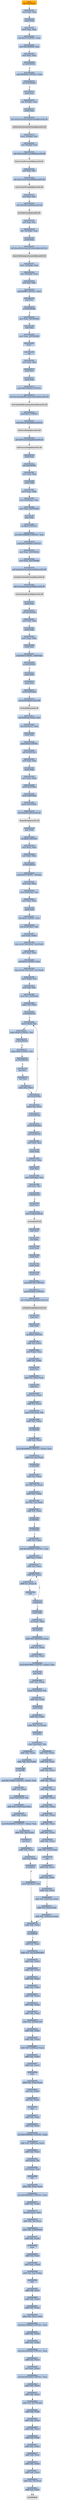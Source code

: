 digraph G {
node[shape=rectangle,style=filled,fillcolor=lightsteelblue,color=lightsteelblue]
bgcolor="transparent"
a0x01002509call_0x010021fc[label="start\ncall 0x010021fc",color="lightgrey",fillcolor="orange"];
a0x010021fcmovl_edi_edi[label="0x010021fc\nmovl %edi, %edi"];
a0x010021fepushl_ebp[label="0x010021fe\npushl %ebp"];
a0x010021ffmovl_esp_ebp[label="0x010021ff\nmovl %esp, %ebp"];
a0x01002201subl_0x10UINT8_esp[label="0x01002201\nsubl $0x10<UINT8>, %esp"];
a0x01002204movl_0x01004064_eax[label="0x01002204\nmovl 0x01004064, %eax"];
a0x01002209testl_eax_eax[label="0x01002209\ntestl %eax, %eax"];
a0x0100220bje_0x01002214[label="0x0100220b\nje 0x01002214"];
a0x0100220dcmpl_0xbb40UINT32_eax[label="0x0100220d\ncmpl $0xbb40<UINT32>, %eax"];
a0x01002212jne_0x01002260[label="0x01002212\njne 0x01002260"];
a0x01002214pushl_esi[label="0x01002214\npushl %esi"];
a0x01002215leal__8ebp__eax[label="0x01002215\nleal -8(%ebp), %eax"];
a0x01002218pushl_eax[label="0x01002218\npushl %eax"];
a0x01002219call_GetSystemTimeAsFileTime_kernel32_dll[label="0x01002219\ncall GetSystemTimeAsFileTime@kernel32.dll"];
GetSystemTimeAsFileTime_kernel32_dll[label="GetSystemTimeAsFileTime@kernel32.dll",color="lightgrey",fillcolor="lightgrey"];
a0x0100221fmovl__4ebp__esi[label="0x0100221f\nmovl -4(%ebp), %esi"];
a0x01002222xorl__8ebp__esi[label="0x01002222\nxorl -8(%ebp), %esi"];
a0x01002225call_GetCurrentProcessId_kernel32_dll[label="0x01002225\ncall GetCurrentProcessId@kernel32.dll"];
GetCurrentProcessId_kernel32_dll[label="GetCurrentProcessId@kernel32.dll",color="lightgrey",fillcolor="lightgrey"];
a0x0100222bxorl_eax_esi[label="0x0100222b\nxorl %eax, %esi"];
a0x0100222dcall_GetCurrentThreadId_kernel32_dll[label="0x0100222d\ncall GetCurrentThreadId@kernel32.dll"];
GetCurrentThreadId_kernel32_dll[label="GetCurrentThreadId@kernel32.dll",color="lightgrey",fillcolor="lightgrey"];
a0x01002233xorl_eax_esi[label="0x01002233\nxorl %eax, %esi"];
a0x01002235call_GetTickCount_kernel32_dll[label="0x01002235\ncall GetTickCount@kernel32.dll"];
GetTickCount_kernel32_dll[label="GetTickCount@kernel32.dll",color="lightgrey",fillcolor="lightgrey"];
a0x0100223bxorl_eax_esi[label="0x0100223b\nxorl %eax, %esi"];
a0x0100223dleal__16ebp__eax[label="0x0100223d\nleal -16(%ebp), %eax"];
a0x01002240pushl_eax[label="0x01002240\npushl %eax"];
a0x01002241call_QueryPerformanceCounter_kernel32_dll[label="0x01002241\ncall QueryPerformanceCounter@kernel32.dll"];
QueryPerformanceCounter_kernel32_dll[label="QueryPerformanceCounter@kernel32.dll",color="lightgrey",fillcolor="lightgrey"];
a0x01002247movl__12ebp__eax[label="0x01002247\nmovl -12(%ebp), %eax"];
a0x0100224axorl__16ebp__eax[label="0x0100224a\nxorl -16(%ebp), %eax"];
a0x0100224dxorl_esi_eax[label="0x0100224d\nxorl %esi, %eax"];
a0x0100224fandl_0xffffUINT32_eax[label="0x0100224f\nandl $0xffff<UINT32>, %eax"];
a0x01002254popl_esi[label="0x01002254\npopl %esi"];
a0x01002255je_0x01002adb[label="0x01002255\nje 0x01002adb"];
a0x0100225bmovl_eax_0x01004064[label="0x0100225b\nmovl %eax, 0x01004064"];
a0x01002260notl_eax[label="0x01002260\nnotl %eax"];
a0x01002262movl_eax_0x010040b0[label="0x01002262\nmovl %eax, 0x010040b0"];
a0x01002267leave_[label="0x01002267\nleave "];
a0x01002268ret[label="0x01002268\nret"];
a0x0100250emovl_edi_edi[label="0x0100250e\nmovl %edi, %edi"];
a0x01002510pushl_esi[label="0x01002510\npushl %esi"];
a0x01002511pushl_edi[label="0x01002511\npushl %edi"];
a0x01002512pushl_0x1002ea2UINT32[label="0x01002512\npushl $0x1002ea2<UINT32>"];
a0x01002517call_SetUnhandledExceptionFilter_kernel32_dll[label="0x01002517\ncall SetUnhandledExceptionFilter@kernel32.dll"];
SetUnhandledExceptionFilter_kernel32_dll[label="SetUnhandledExceptionFilter@kernel32.dll",color="lightgrey",fillcolor="lightgrey"];
a0x0100251dpushl_0x1UINT8[label="0x0100251d\npushl $0x1<UINT8>"];
a0x0100251fcall_SetErrorMode_kernel32_dll[label="0x0100251f\ncall SetErrorMode@kernel32.dll"];
SetErrorMode_kernel32_dll[label="SetErrorMode@kernel32.dll",color="lightgrey",fillcolor="lightgrey"];
a0x01002525call_GetProcessHeap_kernel32_dll[label="0x01002525\ncall GetProcessHeap@kernel32.dll"];
GetProcessHeap_kernel32_dll[label="GetProcessHeap@kernel32.dll",color="lightgrey",fillcolor="lightgrey"];
a0x0100252bpushl_eax[label="0x0100252b\npushl %eax"];
a0x0100252ccall_0x01001f92[label="0x0100252c\ncall 0x01001f92"];
a0x01001f92movl_edi_edi[label="0x01001f92\nmovl %edi, %edi"];
a0x01001f94pushl_ebp[label="0x01001f94\npushl %ebp"];
a0x01001f95movl_esp_ebp[label="0x01001f95\nmovl %esp, %ebp"];
a0x01001f97movl_0x8ebp__eax[label="0x01001f97\nmovl 0x8(%ebp), %eax"];
a0x01001f9amovl_eax_0x0100405c[label="0x01001f9a\nmovl %eax, 0x0100405c"];
a0x01001f9fpopl_ebp[label="0x01001f9f\npopl %ebp"];
a0x01001fa0ret_0x4UINT16[label="0x01001fa0\nret $0x4<UINT16>"];
a0x01002531movl_0x1004068UINT32_eax[label="0x01002531\nmovl $0x1004068<UINT32>, %eax"];
a0x01002536pushl_0x1004040UINT32[label="0x01002536\npushl $0x1004040<UINT32>"];
a0x0100253bmovl_eax_0x0100406c[label="0x0100253b\nmovl %eax, 0x0100406c"];
a0x01002540movl_eax_0x01004068[label="0x01002540\nmovl %eax, 0x01004068"];
a0x01002545call_InitializeCriticalSection_kernel32_dll[label="0x01002545\ncall InitializeCriticalSection@kernel32.dll"];
InitializeCriticalSection_kernel32_dll[label="InitializeCriticalSection@kernel32.dll",color="lightgrey",fillcolor="lightgrey"];
a0x0100254bcall_GetCommandLineW_kernel32_dll[label="0x0100254b\ncall GetCommandLineW@kernel32.dll"];
GetCommandLineW_kernel32_dll[label="GetCommandLineW@kernel32.dll",color="lightgrey",fillcolor="lightgrey"];
a0x01002551pushl_eax[label="0x01002551\npushl %eax"];
a0x01002552call_0x010022b1[label="0x01002552\ncall 0x010022b1"];
a0x010022b1movl_edi_edi[label="0x010022b1\nmovl %edi, %edi"];
a0x010022b3pushl_ebp[label="0x010022b3\npushl %ebp"];
a0x010022b4movl_esp_ebp[label="0x010022b4\nmovl %esp, %ebp"];
a0x010022b6pushl_ecx[label="0x010022b6\npushl %ecx"];
a0x010022b7cmpl_0x0UINT8_0x8ebp_[label="0x010022b7\ncmpl $0x0<UINT8>, 0x8(%ebp)"];
a0x010022bbje_0x01002a56[label="0x010022bb\nje 0x01002a56"];
a0x010022c1pushl_ebx[label="0x010022c1\npushl %ebx"];
a0x010022c2pushl_esi[label="0x010022c2\npushl %esi"];
a0x010022c3pushl_0x8ebp_[label="0x010022c3\npushl 0x8(%ebp)"];
a0x010022c6call_lstrlenW_kernel32_dll[label="0x010022c6\ncall lstrlenW@kernel32.dll"];
lstrlenW_kernel32_dll[label="lstrlenW@kernel32.dll",color="lightgrey",fillcolor="lightgrey"];
a0x010022ccleal_0x2eaxeax__esi[label="0x010022cc\nleal 0x2(%eax,%eax), %esi"];
a0x010022d0leal_0x24esi__eax[label="0x010022d0\nleal 0x24(%esi), %eax"];
a0x010022d3pushl_eax[label="0x010022d3\npushl %eax"];
a0x010022d4pushl_0x8UINT8[label="0x010022d4\npushl $0x8<UINT8>"];
a0x010022d6call_0x010012b1[label="0x010022d6\ncall 0x010012b1"];
a0x010012b1movl_edi_edi[label="0x010012b1\nmovl %edi, %edi"];
a0x010012b3pushl_ebp[label="0x010012b3\npushl %ebp"];
a0x010012b4movl_esp_ebp[label="0x010012b4\nmovl %esp, %ebp"];
a0x010012b6pushl_0xcebp_[label="0x010012b6\npushl 0xc(%ebp)"];
a0x010012b9pushl_0x8ebp_[label="0x010012b9\npushl 0x8(%ebp)"];
a0x010012bcpushl_0x0100405c[label="0x010012bc\npushl 0x0100405c"];
a0x010012c2call_HeapAlloc_kernel32_dll[label="0x010012c2\ncall HeapAlloc@kernel32.dll"];
HeapAlloc_kernel32_dll[label="HeapAlloc@kernel32.dll",color="lightgrey",fillcolor="lightgrey"];
a0x010012c8popl_ebp[label="0x010012c8\npopl %ebp"];
a0x010012c9ret_0x8UINT16[label="0x010012c9\nret $0x8<UINT16>"];
a0x010022dbmovl_eax_ebx[label="0x010022db\nmovl %eax, %ebx"];
a0x010022ddtestl_ebx_ebx[label="0x010022dd\ntestl %ebx, %ebx"];
a0x010022dfje_0x010023c1[label="0x010022df\nje 0x010023c1"];
a0x010022e5andl_0x0UINT8__4ebp_[label="0x010022e5\nandl $0x0<UINT8>, -4(%ebp)"];
a0x010022e9movl_esi_ecx[label="0x010022e9\nmovl %esi, %ecx"];
a0x010022ebmovl_0x8ebp__esi[label="0x010022eb\nmovl 0x8(%ebp), %esi"];
a0x010022eemovl_ecx_eax[label="0x010022ee\nmovl %ecx, %eax"];
a0x010022f0pushl_edi[label="0x010022f0\npushl %edi"];
a0x010022f1shrl_0x2UINT8_ecx[label="0x010022f1\nshrl $0x2<UINT8>, %ecx"];
a0x010022f4leal_0x24ebx__edi[label="0x010022f4\nleal 0x24(%ebx), %edi"];
a0x010022f7movl_edi_ebx_[label="0x010022f7\nmovl %edi, (%ebx)"];
a0x010022f9repz_movsl_ds_esi__es_edi_[label="0x010022f9\nrepz movsl %ds:(%esi), %es:(%edi)"];
a0x010022fbmovl_eax_ecx[label="0x010022fb\nmovl %eax, %ecx"];
a0x010022fdandl_0x3UINT8_ecx[label="0x010022fd\nandl $0x3<UINT8>, %ecx"];
a0x01002300repz_movsb_ds_esi__es_edi_[label="0x01002300\nrepz movsb %ds:(%esi), %es:(%edi)"];
a0x01002302movl_ebx__esi[label="0x01002302\nmovl (%ebx), %esi"];
a0x01002304xorl_edi_edi[label="0x01002304\nxorl %edi, %edi"];
a0x01002306movl_esi_0x4ebx_[label="0x01002306\nmovl %esi, 0x4(%ebx)"];
a0x01002309cmpw_di_esi_[label="0x01002309\ncmpw %di, (%esi)"];
a0x0100230cje_0x0100232e[label="0x0100230c\nje 0x0100232e"];
a0x0100230emovw_esi__ax[label="0x0100230e\nmovw (%esi), %ax"];
a0x01002311cmpw_0x20UINT8_ax[label="0x01002311\ncmpw $0x20<UINT8>, %ax"];
a0x01002315je_0x01002324[label="0x01002315\nje 0x01002324"];
a0x01002317cmpw_0x9UINT8_ax[label="0x01002317\ncmpw $0x9<UINT8>, %ax"];
a0x0100231bje_0x01002324[label="0x0100231b\nje 0x01002324"];
a0x0100231dincl_esi[label="0x0100231d\nincl %esi"];
a0x0100231eincl_esi[label="0x0100231e\nincl %esi"];
a0x0100231fcmpw_di_esi_[label="0x0100231f\ncmpw %di, (%esi)"];
a0x01002322jne_0x0100230e[label="0x01002322\njne 0x0100230e"];
a0x01002324cmpw_di_esi_[label="0x01002324\ncmpw %di, (%esi)"];
a0x01002327je_0x0100232e[label="0x01002327\nje 0x0100232e"];
a0x0100232epushl_0x4ebx_[label="0x0100232e\npushl 0x4(%ebx)"];
a0x01002331call_0x010014f2[label="0x01002331\ncall 0x010014f2"];
a0x010014f2movl_edi_edi[label="0x010014f2\nmovl %edi, %edi"];
a0x010014f4pushl_ebp[label="0x010014f4\npushl %ebp"];
a0x010014f5movl_esp_ebp[label="0x010014f5\nmovl %esp, %ebp"];
a0x010014f7pushl_esi[label="0x010014f7\npushl %esi"];
a0x010014f8movl_0x8ebp__esi[label="0x010014f8\nmovl 0x8(%ebp), %esi"];
a0x010014fbtestl_esi_esi[label="0x010014fb\ntestl %esi, %esi"];
a0x010014fdje_0x0100151c[label="0x010014fd\nje 0x0100151c"];
a0x010014ffpushl_esi[label="0x010014ff\npushl %esi"];
a0x01001500call_wcslen_ntdll_dll[label="0x01001500\ncall wcslen@ntdll.dll"];
wcslen_ntdll_dll[label="wcslen@ntdll.dll",color="lightgrey",fillcolor="lightgrey"];
a0x01001506popl_ecx[label="0x01001506\npopl %ecx"];
a0x01001507incl_eax[label="0x01001507\nincl %eax"];
a0x01001508pushl_eax[label="0x01001508\npushl %eax"];
a0x01001509pushl_esi[label="0x01001509\npushl %esi"];
a0x0100150apushl_eax[label="0x0100150a\npushl %eax"];
a0x0100150bpushl_esi[label="0x0100150b\npushl %esi"];
a0x0100150cpushl_0x100UINT32[label="0x0100150c\npushl $0x100<UINT32>"];
a0x01001511pushl_0x400UINT32[label="0x01001511\npushl $0x400<UINT32>"];
a0x01001516call_LCMapStringW_kernel32_dll[label="0x01001516\ncall LCMapStringW@kernel32.dll"];
LCMapStringW_kernel32_dll[label="LCMapStringW@kernel32.dll",color="lightgrey",fillcolor="lightgrey"];
a0x0100151cpopl_esi[label="0x0100151c\npopl %esi"];
a0x0100151dpopl_ebp[label="0x0100151d\npopl %ebp"];
a0x0100151eret_0x4UINT16[label="0x0100151e\nret $0x4<UINT16>"];
a0x000b538aaddb_al_eax_[label="0x000b538a\naddb %al, (%eax)"];
a0x000b538cxorl_eax__eax[label="0x000b538c\nxorl (%eax), %eax"];
a0x000b538eaddb_al_eax_[label="0x000b538e\naddb %al, (%eax)"];
a0x000b5390pushl_es[label="0x000b5390\npushl %es"];
a0x000b5391addb_cl_eaxeax_[label="0x000b5391\naddb %cl, (%eax,%eax)"];
a0x000b5394popl_es[label="0x000b5394\npopl %es"];
a0x000b5395addl_ecx_eax_[label="0x000b5395\naddl %ecx, (%eax)"];
a0x000b5397addb_cl_ecx_[label="0x000b5397\naddb %cl, (%ecx)"];
a0x000b539aoutsb_ds_esi__dx[label="0x000b539a\noutsb %ds:(%esi), %dx"];
a0x000b539baddb_dh_ebx_[label="0x000b539b\naddb %dh, (%ebx)"];
a0x000b539ejne_0xb53a0[label="0x000b539e\njne 0xb53a0"];
a0x000b53a0addb_ah_esi_[label="0x000b53a0\naddb %ah, (%esi)"];
a0x000b53a4imull_0x690063UINT32_eax__eax[label="0x000b53a4\nimull $0x690063<UINT32>, (%eax), %eax"];
a0x000b53aaaddb_ch_gs_esi_[label="0x000b53aa\naddb %ch, %gs:(%esi)"];
a0x000b53aeje_0xb53b0[label="0x000b53ae\nje 0xb53b0"];
a0x000b53b0andb_al_eax_[label="0x000b53b0\nandb %al, (%eax)"];
a0x000b53b2insl_dx_es_edi_[label="0x000b53b2\ninsl %dx, %es:(%edi)"];
a0x000b53b3addb_ah_ebp_[label="0x000b53b3\naddb %ah, (%ebp)"];
a0x000b53b6insl_dx_es_edi_[label="0x000b53b6\ninsl %dx, %es:(%edi)"];
a0x000b53b7addb_ch_edi_[label="0x000b53b7\naddb %ch, (%edi)"];
a0x000b53bajb_0xb53bc[label="0x000b53ba\njb 0xb53bc"];
a0x000b53bcjns_0xb53be[label="0x000b53bc\njns 0xb53be"];
a0x000b53beaddb_al_eax_[label="0x000b53be\naddb %al, (%eax)"];
a0x000b53c0addl_0xd000600UINT32_eax[label="0x000b53c0\naddl $0xd000600<UINT32>, %eax"];
a0x000b53c5addl_ecx_eax_[label="0x000b53c5\naddl %ecx, (%eax)"];
a0x000b53c7addb_al_eax_[label="0x000b53c7\naddb %al, (%eax)"];
a0x000b53c9addb_al_eax_[label="0x000b53c9\naddb %al, (%eax)"];
a0x000b53cbaddb_cl_esp8_[label="0x000b53cb\naddb %cl, (%esp,,8)"];
a0x000b53cecltd_[label="0x000b53ce\ncltd "];
a0x000b53cfja_0xb53c9[label="0x000b53cf\nja 0xb53c9"];
a0x000b53d1pushl_ebx[label="0x000b53d1\npushl %ebx"];
a0x000b53d2orl_eax__eax[label="0x000b53d2\norl (%eax), %eax"];
a0x000b53d4call_0xb5fcb[label="0x000b53d4\ncall 0xb5fcb"];
a0x000b5fcbaddb_bl_0x6ceaxeax_[label="0x000b5fcb\naddb %bl, 0x6c(%eax,%eax)"];
a0x000b5fcfaddb_ch_edi_[label="0x000b5fcf\naddb %ch, (%edi)"];
a0x000b5fd2addb_ah_edi_[label="0x000b5fd2\naddb %ah, (%edi)"];
a0x000b5fd6imull_0x67006eUINT32_eax__eax[label="0x000b5fd6\nimull $0x67006e<UINT32>, (%eax), %eax"];
a0x000b5fdcpopl_edi[label="0x000b5fdc\npopl %edi"];
a0x000b5fddaddb_ah_ebp_[label="0x000b5fdd\naddb %ah, (%ebp)"];
a0x000b5fe0outsb_ds_esi__dx[label="0x000b5fe0\noutsb %ds:(%esi), %dx"];
a0x000b5fe1addb_bl_edi_[label="0x000b5fe1\naddb %bl, (%edi)"];
a0x000b5fe4pushl_ebp[label="0x000b5fe4\npushl %ebp"];
a0x000b5fe5addb_dl_ebx_[label="0x000b5fe5\naddb %dl, (%ebx)"];
a0x000b5fe8addb_dh_cs_eax_[label="0x000b5fe8\naddb %dh, %cs:(%eax)"];
a0x000b5fecjb_0xb5fee[label="0x000b5fec\njb 0xb5fee"];
a0x000b5feeoutsl_ds_esi__dx[label="0x000b5fee\noutsl %ds:(%esi), %dx"];
a0x000b5fefaddb_dh_eax_[label="0x000b5fef\naddb %dh, (%eax)"];
a0x000b5ff2addb_dh_gs_edx_[label="0x000b5ff2\naddb %dh, %gs:(%edx)"];
a0x000b5ff6je_0xb5ff8[label="0x000b5ff6\nje 0xb5ff8"];
a0x000b5ff8imull_0x730065UINT32_eax__eax[label="0x000b5ff8\nimull $0x730065<UINT32>, (%eax), %eax"];
a0x000b5ffeaddb_al_eax_[label="0x000b5ffe\naddb %al, (%eax)"];
a0x000b6000outsb_ds_esi__dx[label="0x000b6000\noutsb %ds:(%esi), %dx"];
a0x000b6001addb_dh_0x42eaxeax_[label="0x000b6001\naddb %dh, 0x42(%eax,%eax)"];
a0x000b6005addb_dh_ebp_[label="0x000b6005\naddb %dh, (%ebp)"];
a0x000b6008imull_0x64006cUINT32_eax__eax[label="0x000b6008\nimull $0x64006c<UINT32>, (%eax), %eax"];
a0x000b600eaddb_dh_gs_edx_[label="0x000b600e\naddb %dh, %gs:(%edx)"];
a0x000b6012incl_esi[label="0x000b6012\nincl %esi"];
a0x000b6013addb_ah_ecx_[label="0x000b6013\naddb %ah, (%ecx)"];
a0x000b6016arpl_ax_eax_[label="0x000b6016\narpl %ax, (%eax)"];
a0x000b6018je_0xb601a[label="0x000b6018\nje 0xb601a"];
a0x000b601aoutsl_ds_esi__dx[label="0x000b601a\noutsl %ds:(%esi), %dx"];
a0x000b601baddb_dh_edx_[label="0x000b601b\naddb %dh, (%edx)"];
a0x000b601ejns_0xb6020[label="0x000b601e\njns 0xb6020"];
a0x000b6020addb_al_eax_[label="0x000b6020\naddb %al, (%eax)"];
a0x000b6022addb_ch_ss_0x38003600[label="0x000b6022\naddb %ch, %ss:0x38003600"];
a0x000b6029addb_dh_edx_[label="0x000b6029\naddb %dh, (%edx)"];
a0x000b602baddb_dh_eax_[label="0x000b602b\naddb %dh, (%eax)"];
a0x000b602daddb_dh_eax_[label="0x000b602d\naddb %dh, (%eax)"];
a0x000b602faddb_dh_ebx_[label="0x000b602f\naddb %dh, (%ebx)"];
a0x000b6031addb_dh_ebx_[label="0x000b6031\naddb %dh, (%ebx)"];
a0x000b6033addb_dh_ebx_[label="0x000b6033\naddb %dh, (%ebx)"];
a0x000b6035addb_dh_eax_[label="0x000b6035\naddb %dh, (%eax)"];
a0x000b6037addb_ch_0x30003100[label="0x000b6037\naddb %ch, 0x30003100"];
a0x000b603daddb_dh_eax_[label="0x000b603d\naddb %dh, (%eax)"];
a0x000b603faddb_dh_ebx_[label="0x000b603f\naddb %dh, (%ebx)"];
a0x000b6041addb_bl_0x38eaxeax_[label="0x000b6041\naddb %bl, 0x38(%eax,%eax)"];
a0x000b6045addb_dh_ebx_[label="0x000b6045\naddb %dh, (%ebx)"];
a0x000b6047addb_ah_ecx_[label="0x000b6047\naddb %ah, (%ecx)"];
a0x000b604apopa_[label="0x000b604a\npopa "];
a0x000b604baddb_dh_eaxeax_[label="0x000b604b\naddb %dh, (%eax,%eax)"];
a0x000b604earpl_ax_eax_[label="0x000b604e\narpl %ax, (%eax)"];
a0x000b6050arpl_ax_eax_[label="0x000b6050\narpl %ax, (%eax)"];
a0x000b6052aaa_[label="0x000b6052\naaa "];
a0x000b6053addb_dh_edi_[label="0x000b6053\naddb %dh, (%edi)"];
a0x000b6055addb_ah_esi_[label="0x000b6055\naddb %ah, (%esi)"];
a0x000b6058xorl_0x31003900UINT32_eax[label="0x000b6058\nxorl $0x31003900<UINT32>, %eax"];
a0x000b605daddb_ah_0x66eaxeax_[label="0x000b605d\naddb %ah, 0x66(%eax,%eax)"];
a0x000b6061addb_ah_ebx_[label="0x000b6061\naddb %ah, (%ebx)"];
a0x000b6064xorb_eax__al[label="0x000b6064\nxorb (%eax), %al"];
a0x000b6066xorl_eax__eax[label="0x000b6066\nxorl (%eax), %eax"];
a0x000b6068aaa_[label="0x000b6068\naaa "];
a0x000b6069addb_dh_eaxeax_[label="0x000b6069\naddb %dh, (%eax,%eax)"];
a0x000b606cxorl_0x30003800UINT32_eax[label="0x000b606c\nxorl $0x30003800<UINT32>, %eax"];
a0x000b6071addb_ah_edx_[label="0x000b6071\naddb %ah, (%edx)"];
a0x000b6074boundl_eax__eax[label="0x000b6074\nboundl (%eax), %eax"];
a0x000b6076addb_bh_fs_ecx_[label="0x000b6076\naddb %bh, %fs:(%ecx)"];
a0x000b6079addb_dh_0x36006600[label="0x000b6079\naddb %dh, 0x36006600"];
a0x000b607faddb_ah_edx_[label="0x000b607f\naddb %ah, (%edx)"];
a0x000b6082popa_[label="0x000b6082\npopa "];
a0x000b6083addb_bl_edi_[label="0x000b6083\naddb %bl, (%edi)"];
a0x000b6086cmpl_eax_eax_[label="0x000b6086\ncmpl %eax, (%eax)"];
a0x000b6088addb_ah_gs_ebp_[label="0x000b6088\naddb %ah, %gs:(%ebp)"];
a0x000b608caaa_[label="0x000b608c\naaa "];
a0x000b608daddb_dh_esi_[label="0x000b608d\naddb %dh, (%esi)"];
a0x000b608faddb_dh_edx_[label="0x000b608f\naddb %dh, (%edx)"];
a0x000b6091addb_dh_eax_[label="0x000b6091\naddb %dh, (%eax)"];
a0x000b6093addb_dh_eaxeax_[label="0x000b6093\naddb %dh, (%eax,%eax)"];
a0x000b6096subl_0x31006600UINT32_eax[label="0x000b6096\nsubl $0x31006600<UINT32>, %eax"];
a0x000b609baddb_dh_edx_[label="0x000b609b\naddb %dh, (%edx)"];
a0x000b609daddb_ah_ebp_[label="0x000b609d\naddb %ah, (%ebp)"];
a0x000b60a0subl_0x32003400UINT32_eax[label="0x000b60a0\nsubl $0x32003400<UINT32>, %eax"];
a0x000b60a5addb_ah_ecx_[label="0x000b60a5\naddb %ah, (%ecx)"];
a0x000b60a8xorl_eax_eax_[label="0x000b60a8\nxorl %eax, (%eax)"];
a0x000b60aasubl_0x36003800UINT32_eax[label="0x000b60aa\nsubl $0x36003800<UINT32>, %eax"];
a0x000b60afaddb_dh_edx_[label="0x000b60af\naddb %dh, (%edx)"];
a0x000b60b1addb_bh_ecx_[label="0x000b60b1\naddb %bh, (%ecx)"];
a0x000b60b3addb_ch_0x37003200[label="0x000b60b3\naddb %ch, 0x37003200"];
a0x000b60b9addb_dh_edi_[label="0x000b60b9\naddb %dh, (%edi)"];
a0x000b60bbaddb_bh_ecx_[label="0x000b60bb\naddb %bh, (%ecx)"];
a0x000b60bdaddb_dh_ecx_[label="0x000b60bd\naddb %dh, (%ecx)"];
a0x000b60bfaddb_dh_edi_[label="0x000b60bf\naddb %dh, (%edi)"];
a0x000b60c1addb_bh_eax_[label="0x000b60c1\naddb %bh, (%eax)"];
a0x000b60c3addb_dh_esi_[label="0x000b60c3\naddb %dh, (%esi)"];
a0x000b60c5addb_dh_edx_[label="0x000b60c5\naddb %dh, (%edx)"];
a0x000b60c7addb_ah_ecx_[label="0x000b60c7\naddb %ah, (%ecx)"];
a0x000b60caaddb_ah_fs_esi_[label="0x000b60ca\naddb %ah, %fs:(%esi)"];
a0x000b60ceaddb_al_eax_[label="0x000b60ce\naddb %al, (%eax)"];
a0x000b60d0[label="0x000b60d0",color="lightgrey",fillcolor="lightgrey"];
a0x000b5fefaddb_dh_ebx_[label="0x000b5fef\naddb %dh, (%ebx)"];
a0x000b5ff1addb_dh_esi_[label="0x000b5ff1\naddb %dh, (%esi)"];
a0x000b5ff3addb_bh_ecx_[label="0x000b5ff3\naddb %bh, (%ecx)"];
a0x000b5ff5addb_dh_edx_[label="0x000b5ff5\naddb %dh, (%edx)"];
a0x000b5ff7addb_dh_ecx_[label="0x000b5ff7\naddb %dh, (%ecx)"];
a0x000b5ff9addb_bh_eax_[label="0x000b5ff9\naddb %bh, (%eax)"];
a0x000b5ffbaddb_dh_eax_[label="0x000b5ffb\naddb %dh, (%eax)"];
a0x000b5ffdaddb_bh_eax_[label="0x000b5ffd\naddb %bh, (%eax)"];
a0x000b5fffaddb_dh_esi_[label="0x000b5fff\naddb %dh, (%esi)"];
a0x000b6001addb_bh_ecx_[label="0x000b6001\naddb %bh, (%ecx)"];
a0x000b6003addb_bh_ecx_[label="0x000b6003\naddb %bh, (%ecx)"];
a0x000b6005addb_dh_eaxeax_[label="0x000b6005\naddb %dh, (%eax,%eax)"];
a0x000b6008aaa_[label="0x000b6008\naaa "];
a0x000b6009addb_dh_ecx_[label="0x000b6009\naddb %dh, (%ecx)"];
a0x000b600baddb_dh_edi_[label="0x000b600b\naddb %dh, (%edi)"];
a0x000b600daddb_ch_esi_[label="0x000b600d\naddb %ch, (%esi)"];
a0x000b600faddb_ah_0x6ceaxeax_[label="0x000b600f\naddb %ah, 0x6c(%eax,%eax)"];
a0x000b6013addb_ch_eaxeax_[label="0x000b6013\naddb %ch, (%eax,%eax)"];
a0x000b6017addb_dh_0x6feaxeax_[label="0x000b6017\naddb %dh, 0x6f(%eax,%eax)"];
a0x000b60d0[label="0x000b60d0",color="lightgrey",fillcolor="lightgrey"];
a0x01002509call_0x010021fc -> a0x010021fcmovl_edi_edi [color="#000000"];
a0x010021fcmovl_edi_edi -> a0x010021fepushl_ebp [color="#000000"];
a0x010021fepushl_ebp -> a0x010021ffmovl_esp_ebp [color="#000000"];
a0x010021ffmovl_esp_ebp -> a0x01002201subl_0x10UINT8_esp [color="#000000"];
a0x01002201subl_0x10UINT8_esp -> a0x01002204movl_0x01004064_eax [color="#000000"];
a0x01002204movl_0x01004064_eax -> a0x01002209testl_eax_eax [color="#000000"];
a0x01002209testl_eax_eax -> a0x0100220bje_0x01002214 [color="#000000"];
a0x0100220bje_0x01002214 -> a0x0100220dcmpl_0xbb40UINT32_eax [color="#000000",label="F"];
a0x0100220dcmpl_0xbb40UINT32_eax -> a0x01002212jne_0x01002260 [color="#000000"];
a0x01002212jne_0x01002260 -> a0x01002214pushl_esi [color="#000000",label="F"];
a0x01002214pushl_esi -> a0x01002215leal__8ebp__eax [color="#000000"];
a0x01002215leal__8ebp__eax -> a0x01002218pushl_eax [color="#000000"];
a0x01002218pushl_eax -> a0x01002219call_GetSystemTimeAsFileTime_kernel32_dll [color="#000000"];
a0x01002219call_GetSystemTimeAsFileTime_kernel32_dll -> GetSystemTimeAsFileTime_kernel32_dll [color="#000000"];
GetSystemTimeAsFileTime_kernel32_dll -> a0x0100221fmovl__4ebp__esi [color="#000000"];
a0x0100221fmovl__4ebp__esi -> a0x01002222xorl__8ebp__esi [color="#000000"];
a0x01002222xorl__8ebp__esi -> a0x01002225call_GetCurrentProcessId_kernel32_dll [color="#000000"];
a0x01002225call_GetCurrentProcessId_kernel32_dll -> GetCurrentProcessId_kernel32_dll [color="#000000"];
GetCurrentProcessId_kernel32_dll -> a0x0100222bxorl_eax_esi [color="#000000"];
a0x0100222bxorl_eax_esi -> a0x0100222dcall_GetCurrentThreadId_kernel32_dll [color="#000000"];
a0x0100222dcall_GetCurrentThreadId_kernel32_dll -> GetCurrentThreadId_kernel32_dll [color="#000000"];
GetCurrentThreadId_kernel32_dll -> a0x01002233xorl_eax_esi [color="#000000"];
a0x01002233xorl_eax_esi -> a0x01002235call_GetTickCount_kernel32_dll [color="#000000"];
a0x01002235call_GetTickCount_kernel32_dll -> GetTickCount_kernel32_dll [color="#000000"];
GetTickCount_kernel32_dll -> a0x0100223bxorl_eax_esi [color="#000000"];
a0x0100223bxorl_eax_esi -> a0x0100223dleal__16ebp__eax [color="#000000"];
a0x0100223dleal__16ebp__eax -> a0x01002240pushl_eax [color="#000000"];
a0x01002240pushl_eax -> a0x01002241call_QueryPerformanceCounter_kernel32_dll [color="#000000"];
a0x01002241call_QueryPerformanceCounter_kernel32_dll -> QueryPerformanceCounter_kernel32_dll [color="#000000"];
QueryPerformanceCounter_kernel32_dll -> a0x01002247movl__12ebp__eax [color="#000000"];
a0x01002247movl__12ebp__eax -> a0x0100224axorl__16ebp__eax [color="#000000"];
a0x0100224axorl__16ebp__eax -> a0x0100224dxorl_esi_eax [color="#000000"];
a0x0100224dxorl_esi_eax -> a0x0100224fandl_0xffffUINT32_eax [color="#000000"];
a0x0100224fandl_0xffffUINT32_eax -> a0x01002254popl_esi [color="#000000"];
a0x01002254popl_esi -> a0x01002255je_0x01002adb [color="#000000"];
a0x01002255je_0x01002adb -> a0x0100225bmovl_eax_0x01004064 [color="#000000",label="F"];
a0x0100225bmovl_eax_0x01004064 -> a0x01002260notl_eax [color="#000000"];
a0x01002260notl_eax -> a0x01002262movl_eax_0x010040b0 [color="#000000"];
a0x01002262movl_eax_0x010040b0 -> a0x01002267leave_ [color="#000000"];
a0x01002267leave_ -> a0x01002268ret [color="#000000"];
a0x01002268ret -> a0x0100250emovl_edi_edi [color="#000000"];
a0x0100250emovl_edi_edi -> a0x01002510pushl_esi [color="#000000"];
a0x01002510pushl_esi -> a0x01002511pushl_edi [color="#000000"];
a0x01002511pushl_edi -> a0x01002512pushl_0x1002ea2UINT32 [color="#000000"];
a0x01002512pushl_0x1002ea2UINT32 -> a0x01002517call_SetUnhandledExceptionFilter_kernel32_dll [color="#000000"];
a0x01002517call_SetUnhandledExceptionFilter_kernel32_dll -> SetUnhandledExceptionFilter_kernel32_dll [color="#000000"];
SetUnhandledExceptionFilter_kernel32_dll -> a0x0100251dpushl_0x1UINT8 [color="#000000"];
a0x0100251dpushl_0x1UINT8 -> a0x0100251fcall_SetErrorMode_kernel32_dll [color="#000000"];
a0x0100251fcall_SetErrorMode_kernel32_dll -> SetErrorMode_kernel32_dll [color="#000000"];
SetErrorMode_kernel32_dll -> a0x01002525call_GetProcessHeap_kernel32_dll [color="#000000"];
a0x01002525call_GetProcessHeap_kernel32_dll -> GetProcessHeap_kernel32_dll [color="#000000"];
GetProcessHeap_kernel32_dll -> a0x0100252bpushl_eax [color="#000000"];
a0x0100252bpushl_eax -> a0x0100252ccall_0x01001f92 [color="#000000"];
a0x0100252ccall_0x01001f92 -> a0x01001f92movl_edi_edi [color="#000000"];
a0x01001f92movl_edi_edi -> a0x01001f94pushl_ebp [color="#000000"];
a0x01001f94pushl_ebp -> a0x01001f95movl_esp_ebp [color="#000000"];
a0x01001f95movl_esp_ebp -> a0x01001f97movl_0x8ebp__eax [color="#000000"];
a0x01001f97movl_0x8ebp__eax -> a0x01001f9amovl_eax_0x0100405c [color="#000000"];
a0x01001f9amovl_eax_0x0100405c -> a0x01001f9fpopl_ebp [color="#000000"];
a0x01001f9fpopl_ebp -> a0x01001fa0ret_0x4UINT16 [color="#000000"];
a0x01001fa0ret_0x4UINT16 -> a0x01002531movl_0x1004068UINT32_eax [color="#000000"];
a0x01002531movl_0x1004068UINT32_eax -> a0x01002536pushl_0x1004040UINT32 [color="#000000"];
a0x01002536pushl_0x1004040UINT32 -> a0x0100253bmovl_eax_0x0100406c [color="#000000"];
a0x0100253bmovl_eax_0x0100406c -> a0x01002540movl_eax_0x01004068 [color="#000000"];
a0x01002540movl_eax_0x01004068 -> a0x01002545call_InitializeCriticalSection_kernel32_dll [color="#000000"];
a0x01002545call_InitializeCriticalSection_kernel32_dll -> InitializeCriticalSection_kernel32_dll [color="#000000"];
InitializeCriticalSection_kernel32_dll -> a0x0100254bcall_GetCommandLineW_kernel32_dll [color="#000000"];
a0x0100254bcall_GetCommandLineW_kernel32_dll -> GetCommandLineW_kernel32_dll [color="#000000"];
GetCommandLineW_kernel32_dll -> a0x01002551pushl_eax [color="#000000"];
a0x01002551pushl_eax -> a0x01002552call_0x010022b1 [color="#000000"];
a0x01002552call_0x010022b1 -> a0x010022b1movl_edi_edi [color="#000000"];
a0x010022b1movl_edi_edi -> a0x010022b3pushl_ebp [color="#000000"];
a0x010022b3pushl_ebp -> a0x010022b4movl_esp_ebp [color="#000000"];
a0x010022b4movl_esp_ebp -> a0x010022b6pushl_ecx [color="#000000"];
a0x010022b6pushl_ecx -> a0x010022b7cmpl_0x0UINT8_0x8ebp_ [color="#000000"];
a0x010022b7cmpl_0x0UINT8_0x8ebp_ -> a0x010022bbje_0x01002a56 [color="#000000"];
a0x010022bbje_0x01002a56 -> a0x010022c1pushl_ebx [color="#000000",label="F"];
a0x010022c1pushl_ebx -> a0x010022c2pushl_esi [color="#000000"];
a0x010022c2pushl_esi -> a0x010022c3pushl_0x8ebp_ [color="#000000"];
a0x010022c3pushl_0x8ebp_ -> a0x010022c6call_lstrlenW_kernel32_dll [color="#000000"];
a0x010022c6call_lstrlenW_kernel32_dll -> lstrlenW_kernel32_dll [color="#000000"];
lstrlenW_kernel32_dll -> a0x010022ccleal_0x2eaxeax__esi [color="#000000"];
a0x010022ccleal_0x2eaxeax__esi -> a0x010022d0leal_0x24esi__eax [color="#000000"];
a0x010022d0leal_0x24esi__eax -> a0x010022d3pushl_eax [color="#000000"];
a0x010022d3pushl_eax -> a0x010022d4pushl_0x8UINT8 [color="#000000"];
a0x010022d4pushl_0x8UINT8 -> a0x010022d6call_0x010012b1 [color="#000000"];
a0x010022d6call_0x010012b1 -> a0x010012b1movl_edi_edi [color="#000000"];
a0x010012b1movl_edi_edi -> a0x010012b3pushl_ebp [color="#000000"];
a0x010012b3pushl_ebp -> a0x010012b4movl_esp_ebp [color="#000000"];
a0x010012b4movl_esp_ebp -> a0x010012b6pushl_0xcebp_ [color="#000000"];
a0x010012b6pushl_0xcebp_ -> a0x010012b9pushl_0x8ebp_ [color="#000000"];
a0x010012b9pushl_0x8ebp_ -> a0x010012bcpushl_0x0100405c [color="#000000"];
a0x010012bcpushl_0x0100405c -> a0x010012c2call_HeapAlloc_kernel32_dll [color="#000000"];
a0x010012c2call_HeapAlloc_kernel32_dll -> HeapAlloc_kernel32_dll [color="#000000"];
HeapAlloc_kernel32_dll -> a0x010012c8popl_ebp [color="#000000"];
a0x010012c8popl_ebp -> a0x010012c9ret_0x8UINT16 [color="#000000"];
a0x010012c9ret_0x8UINT16 -> a0x010022dbmovl_eax_ebx [color="#000000"];
a0x010022dbmovl_eax_ebx -> a0x010022ddtestl_ebx_ebx [color="#000000"];
a0x010022ddtestl_ebx_ebx -> a0x010022dfje_0x010023c1 [color="#000000"];
a0x010022dfje_0x010023c1 -> a0x010022e5andl_0x0UINT8__4ebp_ [color="#000000",label="F"];
a0x010022e5andl_0x0UINT8__4ebp_ -> a0x010022e9movl_esi_ecx [color="#000000"];
a0x010022e9movl_esi_ecx -> a0x010022ebmovl_0x8ebp__esi [color="#000000"];
a0x010022ebmovl_0x8ebp__esi -> a0x010022eemovl_ecx_eax [color="#000000"];
a0x010022eemovl_ecx_eax -> a0x010022f0pushl_edi [color="#000000"];
a0x010022f0pushl_edi -> a0x010022f1shrl_0x2UINT8_ecx [color="#000000"];
a0x010022f1shrl_0x2UINT8_ecx -> a0x010022f4leal_0x24ebx__edi [color="#000000"];
a0x010022f4leal_0x24ebx__edi -> a0x010022f7movl_edi_ebx_ [color="#000000"];
a0x010022f7movl_edi_ebx_ -> a0x010022f9repz_movsl_ds_esi__es_edi_ [color="#000000"];
a0x010022f9repz_movsl_ds_esi__es_edi_ -> a0x010022fbmovl_eax_ecx [color="#000000"];
a0x010022fbmovl_eax_ecx -> a0x010022fdandl_0x3UINT8_ecx [color="#000000"];
a0x010022fdandl_0x3UINT8_ecx -> a0x01002300repz_movsb_ds_esi__es_edi_ [color="#000000"];
a0x01002300repz_movsb_ds_esi__es_edi_ -> a0x01002302movl_ebx__esi [color="#000000"];
a0x01002302movl_ebx__esi -> a0x01002304xorl_edi_edi [color="#000000"];
a0x01002304xorl_edi_edi -> a0x01002306movl_esi_0x4ebx_ [color="#000000"];
a0x01002306movl_esi_0x4ebx_ -> a0x01002309cmpw_di_esi_ [color="#000000"];
a0x01002309cmpw_di_esi_ -> a0x0100230cje_0x0100232e [color="#000000"];
a0x0100230cje_0x0100232e -> a0x0100230emovw_esi__ax [color="#000000",label="F"];
a0x0100230emovw_esi__ax -> a0x01002311cmpw_0x20UINT8_ax [color="#000000"];
a0x01002311cmpw_0x20UINT8_ax -> a0x01002315je_0x01002324 [color="#000000"];
a0x01002315je_0x01002324 -> a0x01002317cmpw_0x9UINT8_ax [color="#000000",label="F"];
a0x01002317cmpw_0x9UINT8_ax -> a0x0100231bje_0x01002324 [color="#000000"];
a0x0100231bje_0x01002324 -> a0x0100231dincl_esi [color="#000000",label="F"];
a0x0100231dincl_esi -> a0x0100231eincl_esi [color="#000000"];
a0x0100231eincl_esi -> a0x0100231fcmpw_di_esi_ [color="#000000"];
a0x0100231fcmpw_di_esi_ -> a0x01002322jne_0x0100230e [color="#000000"];
a0x01002322jne_0x0100230e -> a0x0100230emovw_esi__ax [color="#000000",label="T"];
a0x01002322jne_0x0100230e -> a0x01002324cmpw_di_esi_ [color="#000000",label="F"];
a0x01002324cmpw_di_esi_ -> a0x01002327je_0x0100232e [color="#000000"];
a0x01002327je_0x0100232e -> a0x0100232epushl_0x4ebx_ [color="#000000",label="T"];
a0x0100232epushl_0x4ebx_ -> a0x01002331call_0x010014f2 [color="#000000"];
a0x01002331call_0x010014f2 -> a0x010014f2movl_edi_edi [color="#000000"];
a0x010014f2movl_edi_edi -> a0x010014f4pushl_ebp [color="#000000"];
a0x010014f4pushl_ebp -> a0x010014f5movl_esp_ebp [color="#000000"];
a0x010014f5movl_esp_ebp -> a0x010014f7pushl_esi [color="#000000"];
a0x010014f7pushl_esi -> a0x010014f8movl_0x8ebp__esi [color="#000000"];
a0x010014f8movl_0x8ebp__esi -> a0x010014fbtestl_esi_esi [color="#000000"];
a0x010014fbtestl_esi_esi -> a0x010014fdje_0x0100151c [color="#000000"];
a0x010014fdje_0x0100151c -> a0x010014ffpushl_esi [color="#000000",label="F"];
a0x010014ffpushl_esi -> a0x01001500call_wcslen_ntdll_dll [color="#000000"];
a0x01001500call_wcslen_ntdll_dll -> wcslen_ntdll_dll [color="#000000"];
wcslen_ntdll_dll -> a0x01001506popl_ecx [color="#000000"];
a0x01001506popl_ecx -> a0x01001507incl_eax [color="#000000"];
a0x01001507incl_eax -> a0x01001508pushl_eax [color="#000000"];
a0x01001508pushl_eax -> a0x01001509pushl_esi [color="#000000"];
a0x01001509pushl_esi -> a0x0100150apushl_eax [color="#000000"];
a0x0100150apushl_eax -> a0x0100150bpushl_esi [color="#000000"];
a0x0100150bpushl_esi -> a0x0100150cpushl_0x100UINT32 [color="#000000"];
a0x0100150cpushl_0x100UINT32 -> a0x01001511pushl_0x400UINT32 [color="#000000"];
a0x01001511pushl_0x400UINT32 -> a0x01001516call_LCMapStringW_kernel32_dll [color="#000000"];
a0x01001516call_LCMapStringW_kernel32_dll -> LCMapStringW_kernel32_dll [color="#000000"];
LCMapStringW_kernel32_dll -> a0x0100151cpopl_esi [color="#000000"];
a0x0100151cpopl_esi -> a0x0100151dpopl_ebp [color="#000000"];
a0x0100151dpopl_ebp -> a0x0100151eret_0x4UINT16 [color="#000000"];
a0x0100151eret_0x4UINT16 -> a0x000b538aaddb_al_eax_ [color="#000000"];
a0x000b538aaddb_al_eax_ -> a0x000b538cxorl_eax__eax [color="#000000"];
a0x000b538cxorl_eax__eax -> a0x000b538eaddb_al_eax_ [color="#000000"];
a0x000b538eaddb_al_eax_ -> a0x000b5390pushl_es [color="#000000"];
a0x000b5390pushl_es -> a0x000b5391addb_cl_eaxeax_ [color="#000000"];
a0x000b5391addb_cl_eaxeax_ -> a0x000b5394popl_es [color="#000000"];
a0x000b5394popl_es -> a0x000b5395addl_ecx_eax_ [color="#000000"];
a0x000b5395addl_ecx_eax_ -> a0x000b5397addb_cl_ecx_ [color="#000000"];
a0x000b5397addb_cl_ecx_ -> a0x000b539aoutsb_ds_esi__dx [color="#000000"];
a0x000b539aoutsb_ds_esi__dx -> a0x000b539baddb_dh_ebx_ [color="#000000"];
a0x000b539baddb_dh_ebx_ -> a0x000b539ejne_0xb53a0 [color="#000000"];
a0x000b539ejne_0xb53a0 -> a0x000b53a0addb_ah_esi_ [color="#000000",label="T"];
a0x000b53a0addb_ah_esi_ -> a0x000b53a4imull_0x690063UINT32_eax__eax [color="#000000"];
a0x000b53a4imull_0x690063UINT32_eax__eax -> a0x000b53aaaddb_ch_gs_esi_ [color="#000000"];
a0x000b53aaaddb_ch_gs_esi_ -> a0x000b53aeje_0xb53b0 [color="#000000"];
a0x000b53aeje_0xb53b0 -> a0x000b53b0andb_al_eax_ [color="#000000",label="F"];
a0x000b53b0andb_al_eax_ -> a0x000b53b2insl_dx_es_edi_ [color="#000000"];
a0x000b53b2insl_dx_es_edi_ -> a0x000b53b3addb_ah_ebp_ [color="#000000"];
a0x000b53b3addb_ah_ebp_ -> a0x000b53b6insl_dx_es_edi_ [color="#000000"];
a0x000b53b6insl_dx_es_edi_ -> a0x000b53b7addb_ch_edi_ [color="#000000"];
a0x000b53b7addb_ch_edi_ -> a0x000b53bajb_0xb53bc [color="#000000"];
a0x000b53bajb_0xb53bc -> a0x000b53bcjns_0xb53be [color="#000000",label="F"];
a0x000b53bcjns_0xb53be -> a0x000b53beaddb_al_eax_ [color="#000000",label="T"];
a0x000b53beaddb_al_eax_ -> a0x000b53c0addl_0xd000600UINT32_eax [color="#000000"];
a0x000b53c0addl_0xd000600UINT32_eax -> a0x000b53c5addl_ecx_eax_ [color="#000000"];
a0x000b53c5addl_ecx_eax_ -> a0x000b53c7addb_al_eax_ [color="#000000"];
a0x000b53c7addb_al_eax_ -> a0x000b53c9addb_al_eax_ [color="#000000"];
a0x000b53c9addb_al_eax_ -> a0x000b53cbaddb_cl_esp8_ [color="#000000"];
a0x000b53cbaddb_cl_esp8_ -> a0x000b53cecltd_ [color="#000000"];
a0x000b53cecltd_ -> a0x000b53cfja_0xb53c9 [color="#000000"];
a0x000b53cfja_0xb53c9 -> a0x000b53c9addb_al_eax_ [color="#000000",label="T"];
a0x000b53cfja_0xb53c9 -> a0x000b53d1pushl_ebx [color="#000000",label="F"];
a0x000b53d1pushl_ebx -> a0x000b53d2orl_eax__eax [color="#000000"];
a0x000b53d2orl_eax__eax -> a0x000b53d4call_0xb5fcb [color="#000000"];
a0x000b53d4call_0xb5fcb -> a0x000b5fcbaddb_bl_0x6ceaxeax_ [color="#000000"];
a0x000b5fcbaddb_bl_0x6ceaxeax_ -> a0x000b5fcfaddb_ch_edi_ [color="#000000"];
a0x000b5fcfaddb_ch_edi_ -> a0x000b5fd2addb_ah_edi_ [color="#000000"];
a0x000b5fd2addb_ah_edi_ -> a0x000b5fd6imull_0x67006eUINT32_eax__eax [color="#000000"];
a0x000b5fd6imull_0x67006eUINT32_eax__eax -> a0x000b5fdcpopl_edi [color="#000000"];
a0x000b5fdcpopl_edi -> a0x000b5fddaddb_ah_ebp_ [color="#000000"];
a0x000b5fddaddb_ah_ebp_ -> a0x000b5fe0outsb_ds_esi__dx [color="#000000"];
a0x000b5fe0outsb_ds_esi__dx -> a0x000b5fe1addb_bl_edi_ [color="#000000"];
a0x000b5fe1addb_bl_edi_ -> a0x000b5fe4pushl_ebp [color="#000000"];
a0x000b5fe4pushl_ebp -> a0x000b5fe5addb_dl_ebx_ [color="#000000"];
a0x000b5fe5addb_dl_ebx_ -> a0x000b5fe8addb_dh_cs_eax_ [color="#000000"];
a0x000b5fe8addb_dh_cs_eax_ -> a0x000b5fecjb_0xb5fee [color="#000000"];
a0x000b5fecjb_0xb5fee -> a0x000b5feeoutsl_ds_esi__dx [color="#000000",label="T"];
a0x000b5feeoutsl_ds_esi__dx -> a0x000b5fefaddb_dh_eax_ [color="#000000"];
a0x000b5fefaddb_dh_eax_ -> a0x000b5ff2addb_dh_gs_edx_ [color="#000000"];
a0x000b5ff2addb_dh_gs_edx_ -> a0x000b5ff6je_0xb5ff8 [color="#000000"];
a0x000b5ff6je_0xb5ff8 -> a0x000b5ff8imull_0x730065UINT32_eax__eax [color="#000000",label="F"];
a0x000b5ff8imull_0x730065UINT32_eax__eax -> a0x000b5ffeaddb_al_eax_ [color="#000000"];
a0x000b5ffeaddb_al_eax_ -> a0x000b6000outsb_ds_esi__dx [color="#000000"];
a0x000b6000outsb_ds_esi__dx -> a0x000b6001addb_dh_0x42eaxeax_ [color="#000000"];
a0x000b6001addb_dh_0x42eaxeax_ -> a0x000b6005addb_dh_ebp_ [color="#000000"];
a0x000b6005addb_dh_ebp_ -> a0x000b6008imull_0x64006cUINT32_eax__eax [color="#000000"];
a0x000b6008imull_0x64006cUINT32_eax__eax -> a0x000b600eaddb_dh_gs_edx_ [color="#000000"];
a0x000b600eaddb_dh_gs_edx_ -> a0x000b6012incl_esi [color="#000000"];
a0x000b6012incl_esi -> a0x000b6013addb_ah_ecx_ [color="#000000"];
a0x000b6013addb_ah_ecx_ -> a0x000b6016arpl_ax_eax_ [color="#000000"];
a0x000b6016arpl_ax_eax_ -> a0x000b6018je_0xb601a [color="#000000"];
a0x000b6018je_0xb601a -> a0x000b601aoutsl_ds_esi__dx [color="#000000",label="F"];
a0x000b601aoutsl_ds_esi__dx -> a0x000b601baddb_dh_edx_ [color="#000000"];
a0x000b601baddb_dh_edx_ -> a0x000b601ejns_0xb6020 [color="#000000"];
a0x000b601ejns_0xb6020 -> a0x000b6020addb_al_eax_ [color="#000000",label="T"];
a0x000b6020addb_al_eax_ -> a0x000b6022addb_ch_ss_0x38003600 [color="#000000"];
a0x000b6022addb_ch_ss_0x38003600 -> a0x000b6029addb_dh_edx_ [color="#000000"];
a0x000b6029addb_dh_edx_ -> a0x000b602baddb_dh_eax_ [color="#000000"];
a0x000b602baddb_dh_eax_ -> a0x000b602daddb_dh_eax_ [color="#000000"];
a0x000b602daddb_dh_eax_ -> a0x000b602faddb_dh_ebx_ [color="#000000"];
a0x000b602faddb_dh_ebx_ -> a0x000b6031addb_dh_ebx_ [color="#000000"];
a0x000b6031addb_dh_ebx_ -> a0x000b6033addb_dh_ebx_ [color="#000000"];
a0x000b6033addb_dh_ebx_ -> a0x000b6035addb_dh_eax_ [color="#000000"];
a0x000b6035addb_dh_eax_ -> a0x000b6037addb_ch_0x30003100 [color="#000000"];
a0x000b6037addb_ch_0x30003100 -> a0x000b603daddb_dh_eax_ [color="#000000"];
a0x000b603daddb_dh_eax_ -> a0x000b603faddb_dh_ebx_ [color="#000000"];
a0x000b603faddb_dh_ebx_ -> a0x000b6041addb_bl_0x38eaxeax_ [color="#000000"];
a0x000b6041addb_bl_0x38eaxeax_ -> a0x000b6045addb_dh_ebx_ [color="#000000"];
a0x000b6045addb_dh_ebx_ -> a0x000b6047addb_ah_ecx_ [color="#000000"];
a0x000b6047addb_ah_ecx_ -> a0x000b604apopa_ [color="#000000"];
a0x000b604apopa_ -> a0x000b604baddb_dh_eaxeax_ [color="#000000"];
a0x000b604baddb_dh_eaxeax_ -> a0x000b604earpl_ax_eax_ [color="#000000"];
a0x000b604earpl_ax_eax_ -> a0x000b6050arpl_ax_eax_ [color="#000000"];
a0x000b6050arpl_ax_eax_ -> a0x000b6052aaa_ [color="#000000"];
a0x000b6052aaa_ -> a0x000b6053addb_dh_edi_ [color="#000000"];
a0x000b6053addb_dh_edi_ -> a0x000b6055addb_ah_esi_ [color="#000000"];
a0x000b6055addb_ah_esi_ -> a0x000b6058xorl_0x31003900UINT32_eax [color="#000000"];
a0x000b6058xorl_0x31003900UINT32_eax -> a0x000b605daddb_ah_0x66eaxeax_ [color="#000000"];
a0x000b605daddb_ah_0x66eaxeax_ -> a0x000b6061addb_ah_ebx_ [color="#000000"];
a0x000b6061addb_ah_ebx_ -> a0x000b6064xorb_eax__al [color="#000000"];
a0x000b6064xorb_eax__al -> a0x000b6066xorl_eax__eax [color="#000000"];
a0x000b6066xorl_eax__eax -> a0x000b6068aaa_ [color="#000000"];
a0x000b6068aaa_ -> a0x000b6069addb_dh_eaxeax_ [color="#000000"];
a0x000b6069addb_dh_eaxeax_ -> a0x000b606cxorl_0x30003800UINT32_eax [color="#000000"];
a0x000b606cxorl_0x30003800UINT32_eax -> a0x000b6071addb_ah_edx_ [color="#000000"];
a0x000b6071addb_ah_edx_ -> a0x000b6074boundl_eax__eax [color="#000000"];
a0x000b6074boundl_eax__eax -> a0x000b6076addb_bh_fs_ecx_ [color="#000000"];
a0x000b6076addb_bh_fs_ecx_ -> a0x000b6079addb_dh_0x36006600 [color="#000000"];
a0x000b6079addb_dh_0x36006600 -> a0x000b607faddb_ah_edx_ [color="#000000"];
a0x000b607faddb_ah_edx_ -> a0x000b6082popa_ [color="#000000"];
a0x000b6082popa_ -> a0x000b6083addb_bl_edi_ [color="#000000"];
a0x000b6083addb_bl_edi_ -> a0x000b6086cmpl_eax_eax_ [color="#000000"];
a0x000b6086cmpl_eax_eax_ -> a0x000b6088addb_ah_gs_ebp_ [color="#000000"];
a0x000b6088addb_ah_gs_ebp_ -> a0x000b608caaa_ [color="#000000"];
a0x000b608caaa_ -> a0x000b608daddb_dh_esi_ [color="#000000"];
a0x000b608daddb_dh_esi_ -> a0x000b608faddb_dh_edx_ [color="#000000"];
a0x000b608faddb_dh_edx_ -> a0x000b6091addb_dh_eax_ [color="#000000"];
a0x000b6091addb_dh_eax_ -> a0x000b6093addb_dh_eaxeax_ [color="#000000"];
a0x000b6093addb_dh_eaxeax_ -> a0x000b6096subl_0x31006600UINT32_eax [color="#000000"];
a0x000b6096subl_0x31006600UINT32_eax -> a0x000b609baddb_dh_edx_ [color="#000000"];
a0x000b609baddb_dh_edx_ -> a0x000b609daddb_ah_ebp_ [color="#000000"];
a0x000b609daddb_ah_ebp_ -> a0x000b60a0subl_0x32003400UINT32_eax [color="#000000"];
a0x000b60a0subl_0x32003400UINT32_eax -> a0x000b60a5addb_ah_ecx_ [color="#000000"];
a0x000b60a5addb_ah_ecx_ -> a0x000b60a8xorl_eax_eax_ [color="#000000"];
a0x000b60a8xorl_eax_eax_ -> a0x000b60aasubl_0x36003800UINT32_eax [color="#000000"];
a0x000b60aasubl_0x36003800UINT32_eax -> a0x000b60afaddb_dh_edx_ [color="#000000"];
a0x000b60afaddb_dh_edx_ -> a0x000b60b1addb_bh_ecx_ [color="#000000"];
a0x000b60b1addb_bh_ecx_ -> a0x000b60b3addb_ch_0x37003200 [color="#000000"];
a0x000b60b3addb_ch_0x37003200 -> a0x000b60b9addb_dh_edi_ [color="#000000"];
a0x000b60b9addb_dh_edi_ -> a0x000b60bbaddb_bh_ecx_ [color="#000000"];
a0x000b60bbaddb_bh_ecx_ -> a0x000b60bdaddb_dh_ecx_ [color="#000000"];
a0x000b60bdaddb_dh_ecx_ -> a0x000b60bfaddb_dh_edi_ [color="#000000"];
a0x000b60bfaddb_dh_edi_ -> a0x000b60c1addb_bh_eax_ [color="#000000"];
a0x000b60c1addb_bh_eax_ -> a0x000b60c3addb_dh_esi_ [color="#000000"];
a0x000b60c3addb_dh_esi_ -> a0x000b60c5addb_dh_edx_ [color="#000000"];
a0x000b60c5addb_dh_edx_ -> a0x000b60c7addb_ah_ecx_ [color="#000000"];
a0x000b60c7addb_ah_ecx_ -> a0x000b60caaddb_ah_fs_esi_ [color="#000000"];
a0x000b60caaddb_ah_fs_esi_ -> a0x000b60ceaddb_al_eax_ [color="#000000"];
a0x000b60ceaddb_al_eax_ -> a0x000b60d0 [color="#000000"];
a0x000b5feeoutsl_ds_esi__dx -> a0x000b5fefaddb_dh_ebx_ [color="#000000"];
a0x000b5fefaddb_dh_ebx_ -> a0x000b5ff1addb_dh_esi_ [color="#000000"];
a0x000b5ff1addb_dh_esi_ -> a0x000b5ff3addb_bh_ecx_ [color="#000000"];
a0x000b5ff3addb_bh_ecx_ -> a0x000b5ff5addb_dh_edx_ [color="#000000"];
a0x000b5ff5addb_dh_edx_ -> a0x000b5ff7addb_dh_ecx_ [color="#000000"];
a0x000b5ff7addb_dh_ecx_ -> a0x000b5ff9addb_bh_eax_ [color="#000000"];
a0x000b5ff9addb_bh_eax_ -> a0x000b5ffbaddb_dh_eax_ [color="#000000"];
a0x000b5ffbaddb_dh_eax_ -> a0x000b5ffdaddb_bh_eax_ [color="#000000"];
a0x000b5ffdaddb_bh_eax_ -> a0x000b5fffaddb_dh_esi_ [color="#000000"];
a0x000b5fffaddb_dh_esi_ -> a0x000b6001addb_bh_ecx_ [color="#000000"];
a0x000b6001addb_bh_ecx_ -> a0x000b6003addb_bh_ecx_ [color="#000000"];
a0x000b6003addb_bh_ecx_ -> a0x000b6005addb_dh_eaxeax_ [color="#000000"];
a0x000b6005addb_dh_eaxeax_ -> a0x000b6008aaa_ [color="#000000"];
a0x000b6008aaa_ -> a0x000b6009addb_dh_ecx_ [color="#000000"];
a0x000b6009addb_dh_ecx_ -> a0x000b600baddb_dh_edi_ [color="#000000"];
a0x000b600baddb_dh_edi_ -> a0x000b600daddb_ch_esi_ [color="#000000"];
a0x000b600daddb_ch_esi_ -> a0x000b600faddb_ah_0x6ceaxeax_ [color="#000000"];
a0x000b600faddb_ah_0x6ceaxeax_ -> a0x000b6013addb_ch_eaxeax_ [color="#000000"];
a0x000b6013addb_ch_eaxeax_ -> a0x000b6017addb_dh_0x6feaxeax_ [color="#000000"];
a0x000b6017addb_dh_0x6feaxeax_ -> a0x000b601baddb_dh_edx_ [color="#000000"];
a0x000b60ceaddb_al_eax_ -> a0x000b60d0 [color="#000000"];
}
